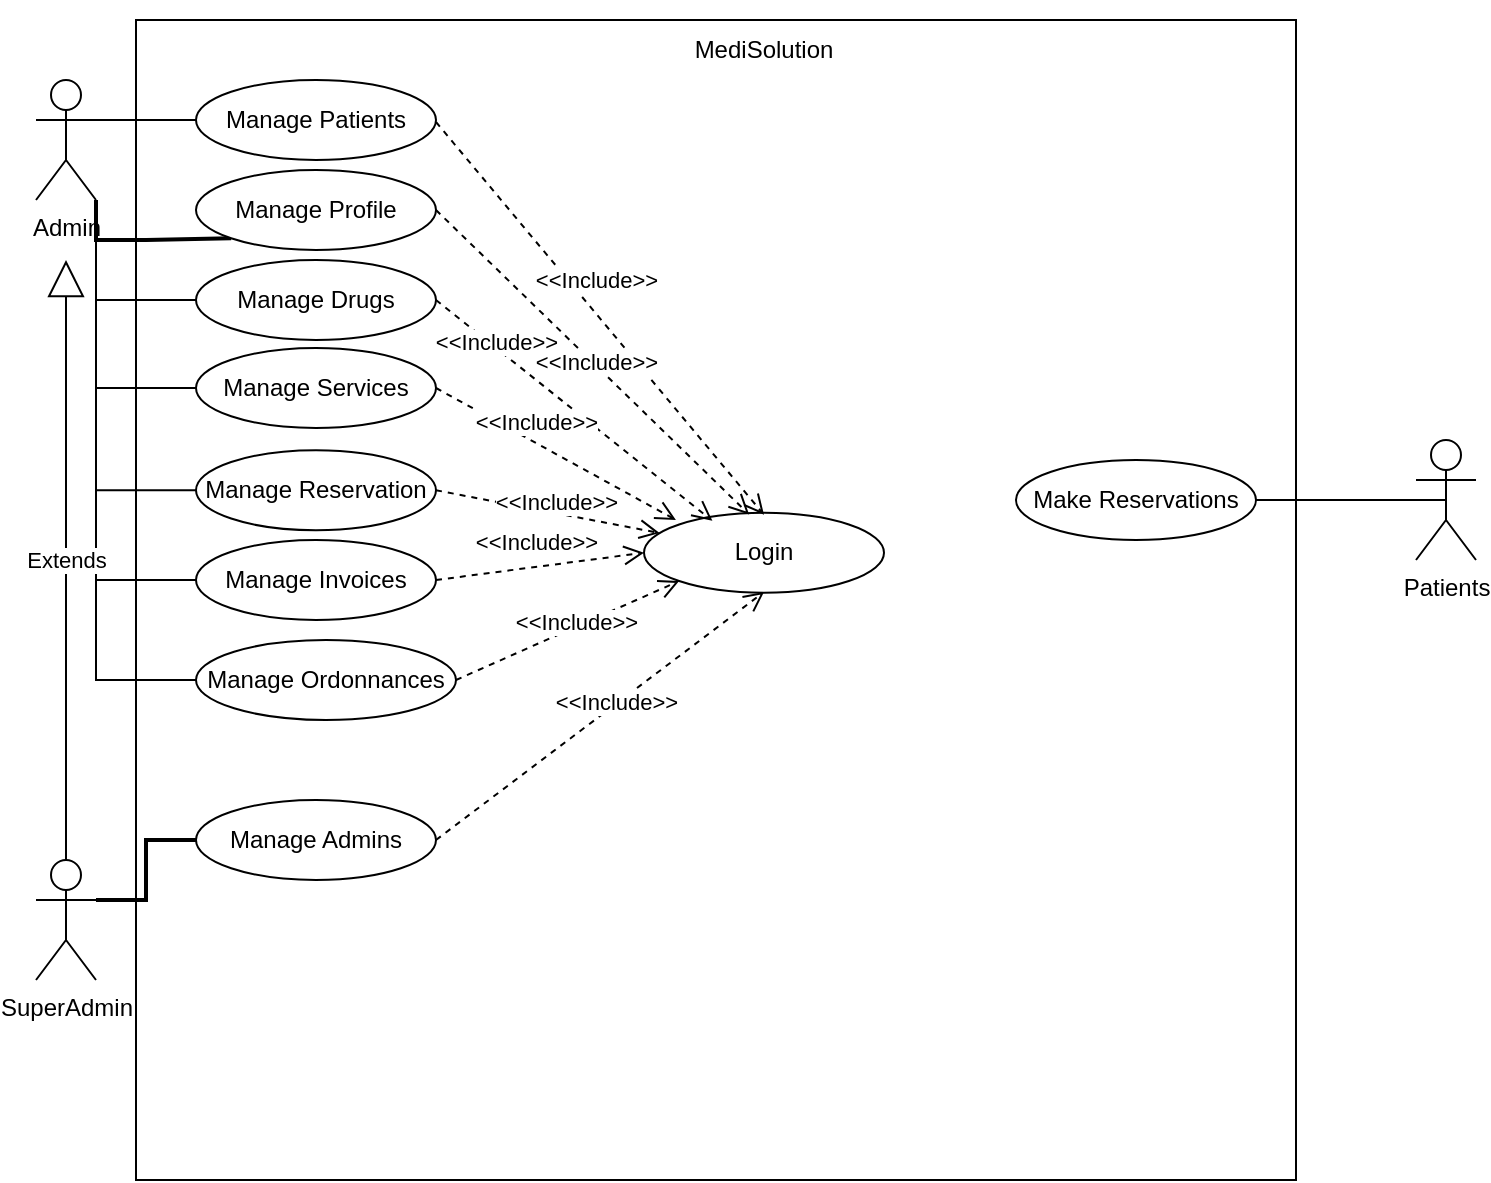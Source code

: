<mxfile version="21.1.8" type="device">
  <diagram name="Page-1" id="s298WScIjEen0PhQp4x6">
    <mxGraphModel dx="979" dy="611" grid="1" gridSize="10" guides="1" tooltips="1" connect="1" arrows="1" fold="1" page="1" pageScale="1" pageWidth="827" pageHeight="1169" math="0" shadow="0">
      <root>
        <mxCell id="0" />
        <mxCell id="1" parent="0" />
        <mxCell id="Gjqf6-YTFRHmT4TRcWd--50" value="" style="endArrow=none;html=1;rounded=0;entryX=1;entryY=0.5;entryDx=0;entryDy=0;exitX=0;exitY=0.5;exitDx=0;exitDy=0;" edge="1" parent="1" source="Gjqf6-YTFRHmT4TRcWd--31" target="Gjqf6-YTFRHmT4TRcWd--20">
          <mxGeometry relative="1" as="geometry">
            <mxPoint x="310" y="740" as="sourcePoint" />
            <mxPoint x="470" y="740" as="targetPoint" />
          </mxGeometry>
        </mxCell>
        <mxCell id="Gjqf6-YTFRHmT4TRcWd--2" value="" style="whiteSpace=wrap;html=1;aspect=fixed;" vertex="1" parent="1">
          <mxGeometry x="100" y="470" width="580" height="580" as="geometry" />
        </mxCell>
        <mxCell id="Gjqf6-YTFRHmT4TRcWd--3" value="MediSolution" style="text;html=1;strokeColor=none;fillColor=none;align=center;verticalAlign=middle;whiteSpace=wrap;rounded=0;" vertex="1" parent="1">
          <mxGeometry x="359" y="460" width="110" height="50" as="geometry" />
        </mxCell>
        <mxCell id="Gjqf6-YTFRHmT4TRcWd--32" style="edgeStyle=orthogonalEdgeStyle;rounded=0;orthogonalLoop=1;jettySize=auto;html=1;exitX=1;exitY=0.333;exitDx=0;exitDy=0;exitPerimeter=0;entryX=0;entryY=0.5;entryDx=0;entryDy=0;shape=link;width=0;" edge="1" parent="1" source="Gjqf6-YTFRHmT4TRcWd--4" target="Gjqf6-YTFRHmT4TRcWd--17">
          <mxGeometry relative="1" as="geometry" />
        </mxCell>
        <mxCell id="Gjqf6-YTFRHmT4TRcWd--41" style="edgeStyle=orthogonalEdgeStyle;rounded=0;orthogonalLoop=1;jettySize=auto;html=1;exitX=1;exitY=1;exitDx=0;exitDy=0;exitPerimeter=0;entryX=0;entryY=1;entryDx=0;entryDy=0;shape=link;width=-1;" edge="1" parent="1" source="Gjqf6-YTFRHmT4TRcWd--4" target="Gjqf6-YTFRHmT4TRcWd--18">
          <mxGeometry relative="1" as="geometry" />
        </mxCell>
        <mxCell id="Gjqf6-YTFRHmT4TRcWd--42" style="edgeStyle=orthogonalEdgeStyle;rounded=0;orthogonalLoop=1;jettySize=auto;html=1;exitX=1;exitY=1;exitDx=0;exitDy=0;exitPerimeter=0;entryX=0;entryY=0.5;entryDx=0;entryDy=0;shape=link;width=0;" edge="1" parent="1" source="Gjqf6-YTFRHmT4TRcWd--4" target="Gjqf6-YTFRHmT4TRcWd--19">
          <mxGeometry relative="1" as="geometry" />
        </mxCell>
        <mxCell id="Gjqf6-YTFRHmT4TRcWd--43" style="edgeStyle=orthogonalEdgeStyle;rounded=0;orthogonalLoop=1;jettySize=auto;html=1;exitX=1;exitY=1;exitDx=0;exitDy=0;exitPerimeter=0;entryX=0;entryY=0.5;entryDx=0;entryDy=0;shape=link;width=0;" edge="1" parent="1" source="Gjqf6-YTFRHmT4TRcWd--4" target="Gjqf6-YTFRHmT4TRcWd--20">
          <mxGeometry relative="1" as="geometry" />
        </mxCell>
        <mxCell id="Gjqf6-YTFRHmT4TRcWd--44" style="edgeStyle=orthogonalEdgeStyle;rounded=0;orthogonalLoop=1;jettySize=auto;html=1;exitX=1;exitY=1;exitDx=0;exitDy=0;exitPerimeter=0;entryX=0;entryY=0.5;entryDx=0;entryDy=0;shape=link;width=0;" edge="1" parent="1" source="Gjqf6-YTFRHmT4TRcWd--4" target="Gjqf6-YTFRHmT4TRcWd--23">
          <mxGeometry relative="1" as="geometry" />
        </mxCell>
        <mxCell id="Gjqf6-YTFRHmT4TRcWd--45" style="edgeStyle=orthogonalEdgeStyle;rounded=0;orthogonalLoop=1;jettySize=auto;html=1;exitX=1;exitY=1;exitDx=0;exitDy=0;exitPerimeter=0;entryX=0;entryY=0.5;entryDx=0;entryDy=0;shape=link;width=0;" edge="1" parent="1" source="Gjqf6-YTFRHmT4TRcWd--4" target="Gjqf6-YTFRHmT4TRcWd--24">
          <mxGeometry relative="1" as="geometry" />
        </mxCell>
        <mxCell id="Gjqf6-YTFRHmT4TRcWd--46" style="edgeStyle=orthogonalEdgeStyle;rounded=0;orthogonalLoop=1;jettySize=auto;html=1;exitX=1;exitY=1;exitDx=0;exitDy=0;exitPerimeter=0;entryX=0;entryY=0.5;entryDx=0;entryDy=0;shape=link;width=0;" edge="1" parent="1" source="Gjqf6-YTFRHmT4TRcWd--4" target="Gjqf6-YTFRHmT4TRcWd--26">
          <mxGeometry relative="1" as="geometry" />
        </mxCell>
        <mxCell id="Gjqf6-YTFRHmT4TRcWd--4" value="Admin" style="shape=umlActor;verticalLabelPosition=bottom;verticalAlign=top;html=1;outlineConnect=0;" vertex="1" parent="1">
          <mxGeometry x="50" y="500" width="30" height="60" as="geometry" />
        </mxCell>
        <mxCell id="Gjqf6-YTFRHmT4TRcWd--49" style="edgeStyle=orthogonalEdgeStyle;rounded=0;orthogonalLoop=1;jettySize=auto;html=1;exitX=1;exitY=0.333;exitDx=0;exitDy=0;exitPerimeter=0;shape=link;width=-1;" edge="1" parent="1" source="Gjqf6-YTFRHmT4TRcWd--6" target="Gjqf6-YTFRHmT4TRcWd--21">
          <mxGeometry relative="1" as="geometry" />
        </mxCell>
        <mxCell id="Gjqf6-YTFRHmT4TRcWd--6" value="SuperAdmin" style="shape=umlActor;verticalLabelPosition=bottom;verticalAlign=top;html=1;outlineConnect=0;" vertex="1" parent="1">
          <mxGeometry x="50" y="890" width="30" height="60" as="geometry" />
        </mxCell>
        <mxCell id="Gjqf6-YTFRHmT4TRcWd--17" value="Manage Patients" style="ellipse;whiteSpace=wrap;html=1;" vertex="1" parent="1">
          <mxGeometry x="130" y="500" width="120" height="40" as="geometry" />
        </mxCell>
        <mxCell id="Gjqf6-YTFRHmT4TRcWd--18" value="Manage Profile" style="ellipse;whiteSpace=wrap;html=1;" vertex="1" parent="1">
          <mxGeometry x="130" y="545" width="120" height="40" as="geometry" />
        </mxCell>
        <mxCell id="Gjqf6-YTFRHmT4TRcWd--19" value="Manage Drugs" style="ellipse;whiteSpace=wrap;html=1;" vertex="1" parent="1">
          <mxGeometry x="130" y="590" width="120" height="40" as="geometry" />
        </mxCell>
        <mxCell id="Gjqf6-YTFRHmT4TRcWd--20" value="Manage Services" style="ellipse;whiteSpace=wrap;html=1;" vertex="1" parent="1">
          <mxGeometry x="130" y="634" width="120" height="40" as="geometry" />
        </mxCell>
        <mxCell id="Gjqf6-YTFRHmT4TRcWd--21" value="Manage Admins" style="ellipse;whiteSpace=wrap;html=1;" vertex="1" parent="1">
          <mxGeometry x="130" y="860" width="120" height="40" as="geometry" />
        </mxCell>
        <mxCell id="Gjqf6-YTFRHmT4TRcWd--23" value="Manage Reservation" style="ellipse;whiteSpace=wrap;html=1;" vertex="1" parent="1">
          <mxGeometry x="130" y="685.13" width="120" height="40" as="geometry" />
        </mxCell>
        <mxCell id="Gjqf6-YTFRHmT4TRcWd--24" value="Manage Invoices" style="ellipse;whiteSpace=wrap;html=1;" vertex="1" parent="1">
          <mxGeometry x="130" y="730" width="120" height="40" as="geometry" />
        </mxCell>
        <mxCell id="Gjqf6-YTFRHmT4TRcWd--26" value="Manage Ordonnances" style="ellipse;whiteSpace=wrap;html=1;" vertex="1" parent="1">
          <mxGeometry x="130" y="780" width="130" height="40" as="geometry" />
        </mxCell>
        <mxCell id="Gjqf6-YTFRHmT4TRcWd--51" style="edgeStyle=orthogonalEdgeStyle;rounded=0;orthogonalLoop=1;jettySize=auto;html=1;exitX=0.5;exitY=0.5;exitDx=0;exitDy=0;exitPerimeter=0;shape=link;width=0;" edge="1" parent="1" source="Gjqf6-YTFRHmT4TRcWd--29" target="Gjqf6-YTFRHmT4TRcWd--30">
          <mxGeometry relative="1" as="geometry" />
        </mxCell>
        <mxCell id="Gjqf6-YTFRHmT4TRcWd--29" value="Patients" style="shape=umlActor;verticalLabelPosition=bottom;verticalAlign=top;html=1;outlineConnect=0;" vertex="1" parent="1">
          <mxGeometry x="740" y="680" width="30" height="60" as="geometry" />
        </mxCell>
        <mxCell id="Gjqf6-YTFRHmT4TRcWd--30" value="Make Reservations" style="ellipse;whiteSpace=wrap;html=1;" vertex="1" parent="1">
          <mxGeometry x="540" y="690" width="120" height="40" as="geometry" />
        </mxCell>
        <mxCell id="Gjqf6-YTFRHmT4TRcWd--31" value="Login" style="ellipse;whiteSpace=wrap;html=1;" vertex="1" parent="1">
          <mxGeometry x="354" y="716.38" width="120" height="40" as="geometry" />
        </mxCell>
        <mxCell id="Gjqf6-YTFRHmT4TRcWd--52" value="&amp;lt;&amp;lt;Include&amp;gt;&amp;gt;" style="html=1;verticalAlign=bottom;endArrow=open;dashed=1;endSize=8;elbow=vertical;rounded=0;exitX=1;exitY=0.5;exitDx=0;exitDy=0;entryX=0.5;entryY=0;entryDx=0;entryDy=0;" edge="1" parent="1">
          <mxGeometry x="-0.065" y="4" relative="1" as="geometry">
            <mxPoint x="250" y="521" as="sourcePoint" />
            <mxPoint x="414" y="717.38" as="targetPoint" />
            <mxPoint y="-1" as="offset" />
          </mxGeometry>
        </mxCell>
        <mxCell id="Gjqf6-YTFRHmT4TRcWd--54" value="Extends" style="endArrow=block;endSize=16;endFill=0;html=1;rounded=0;exitX=0.5;exitY=0;exitDx=0;exitDy=0;exitPerimeter=0;" edge="1" parent="1" source="Gjqf6-YTFRHmT4TRcWd--6">
          <mxGeometry width="160" relative="1" as="geometry">
            <mxPoint x="310" y="740" as="sourcePoint" />
            <mxPoint x="65" y="590" as="targetPoint" />
          </mxGeometry>
        </mxCell>
        <mxCell id="Gjqf6-YTFRHmT4TRcWd--55" value="&amp;lt;&amp;lt;Include&amp;gt;&amp;gt;" style="html=1;verticalAlign=bottom;endArrow=open;dashed=1;endSize=8;elbow=vertical;rounded=0;entryX=0.438;entryY=0.021;entryDx=0;entryDy=0;exitX=1;exitY=0.5;exitDx=0;exitDy=0;entryPerimeter=0;" edge="1" parent="1" source="Gjqf6-YTFRHmT4TRcWd--18" target="Gjqf6-YTFRHmT4TRcWd--31">
          <mxGeometry x="0.068" y="-5" relative="1" as="geometry">
            <mxPoint x="260" y="530" as="sourcePoint" />
            <mxPoint x="364" y="746" as="targetPoint" />
            <mxPoint as="offset" />
          </mxGeometry>
        </mxCell>
        <mxCell id="Gjqf6-YTFRHmT4TRcWd--56" value="&amp;lt;&amp;lt;Include&amp;gt;&amp;gt;" style="html=1;verticalAlign=bottom;endArrow=open;dashed=1;endSize=8;elbow=vertical;rounded=0;entryX=0.285;entryY=0.1;entryDx=0;entryDy=0;exitX=1;exitY=0.5;exitDx=0;exitDy=0;entryPerimeter=0;" edge="1" parent="1" source="Gjqf6-YTFRHmT4TRcWd--19" target="Gjqf6-YTFRHmT4TRcWd--31">
          <mxGeometry x="-0.523" y="-5" relative="1" as="geometry">
            <mxPoint x="260" y="575" as="sourcePoint" />
            <mxPoint x="370" y="740" as="targetPoint" />
            <mxPoint as="offset" />
          </mxGeometry>
        </mxCell>
        <mxCell id="Gjqf6-YTFRHmT4TRcWd--57" value="&amp;lt;&amp;lt;Include&amp;gt;&amp;gt;" style="html=1;verticalAlign=bottom;endArrow=open;dashed=1;endSize=8;elbow=vertical;rounded=0;exitX=1;exitY=0.5;exitDx=0;exitDy=0;entryX=0.133;entryY=0.09;entryDx=0;entryDy=0;entryPerimeter=0;" edge="1" parent="1" source="Gjqf6-YTFRHmT4TRcWd--20" target="Gjqf6-YTFRHmT4TRcWd--31">
          <mxGeometry x="-0.177" y="1" relative="1" as="geometry">
            <mxPoint x="270" y="585" as="sourcePoint" />
            <mxPoint x="380" y="750" as="targetPoint" />
            <mxPoint as="offset" />
          </mxGeometry>
        </mxCell>
        <mxCell id="Gjqf6-YTFRHmT4TRcWd--58" value="&amp;lt;&amp;lt;Include&amp;gt;&amp;gt;" style="html=1;verticalAlign=bottom;endArrow=open;dashed=1;endSize=8;elbow=vertical;rounded=0;exitX=1;exitY=0.5;exitDx=0;exitDy=0;" edge="1" parent="1" source="Gjqf6-YTFRHmT4TRcWd--23" target="Gjqf6-YTFRHmT4TRcWd--31">
          <mxGeometry x="0.085" y="-3" relative="1" as="geometry">
            <mxPoint x="280" y="595" as="sourcePoint" />
            <mxPoint x="390" y="760" as="targetPoint" />
            <mxPoint as="offset" />
          </mxGeometry>
        </mxCell>
        <mxCell id="Gjqf6-YTFRHmT4TRcWd--59" value="&amp;lt;&amp;lt;Include&amp;gt;&amp;gt;" style="html=1;verticalAlign=bottom;endArrow=open;dashed=1;endSize=8;elbow=vertical;rounded=0;entryX=0;entryY=0.5;entryDx=0;entryDy=0;exitX=1;exitY=0.5;exitDx=0;exitDy=0;" edge="1" parent="1" source="Gjqf6-YTFRHmT4TRcWd--24" target="Gjqf6-YTFRHmT4TRcWd--31">
          <mxGeometry x="-0.03" y="3" relative="1" as="geometry">
            <mxPoint x="290" y="605" as="sourcePoint" />
            <mxPoint x="400" y="770" as="targetPoint" />
            <mxPoint as="offset" />
          </mxGeometry>
        </mxCell>
        <mxCell id="Gjqf6-YTFRHmT4TRcWd--60" value="&amp;lt;&amp;lt;Include&amp;gt;&amp;gt;" style="html=1;verticalAlign=bottom;endArrow=open;dashed=1;endSize=8;elbow=vertical;rounded=0;exitX=1;exitY=0.5;exitDx=0;exitDy=0;entryX=0;entryY=1;entryDx=0;entryDy=0;" edge="1" parent="1" source="Gjqf6-YTFRHmT4TRcWd--26" target="Gjqf6-YTFRHmT4TRcWd--31">
          <mxGeometry x="0.032" y="-6" relative="1" as="geometry">
            <mxPoint x="300" y="615" as="sourcePoint" />
            <mxPoint x="410" y="760" as="targetPoint" />
            <mxPoint as="offset" />
          </mxGeometry>
        </mxCell>
        <mxCell id="Gjqf6-YTFRHmT4TRcWd--61" value="&amp;lt;&amp;lt;Include&amp;gt;&amp;gt;" style="html=1;verticalAlign=bottom;endArrow=open;dashed=1;endSize=8;elbow=vertical;rounded=0;entryX=0.5;entryY=1;entryDx=0;entryDy=0;exitX=1;exitY=0.5;exitDx=0;exitDy=0;" edge="1" parent="1" source="Gjqf6-YTFRHmT4TRcWd--21" target="Gjqf6-YTFRHmT4TRcWd--31">
          <mxGeometry x="0.048" y="-6" relative="1" as="geometry">
            <mxPoint x="310" y="625" as="sourcePoint" />
            <mxPoint x="420" y="790" as="targetPoint" />
            <mxPoint as="offset" />
            <Array as="points">
              <mxPoint x="414" y="756" />
            </Array>
          </mxGeometry>
        </mxCell>
      </root>
    </mxGraphModel>
  </diagram>
</mxfile>
